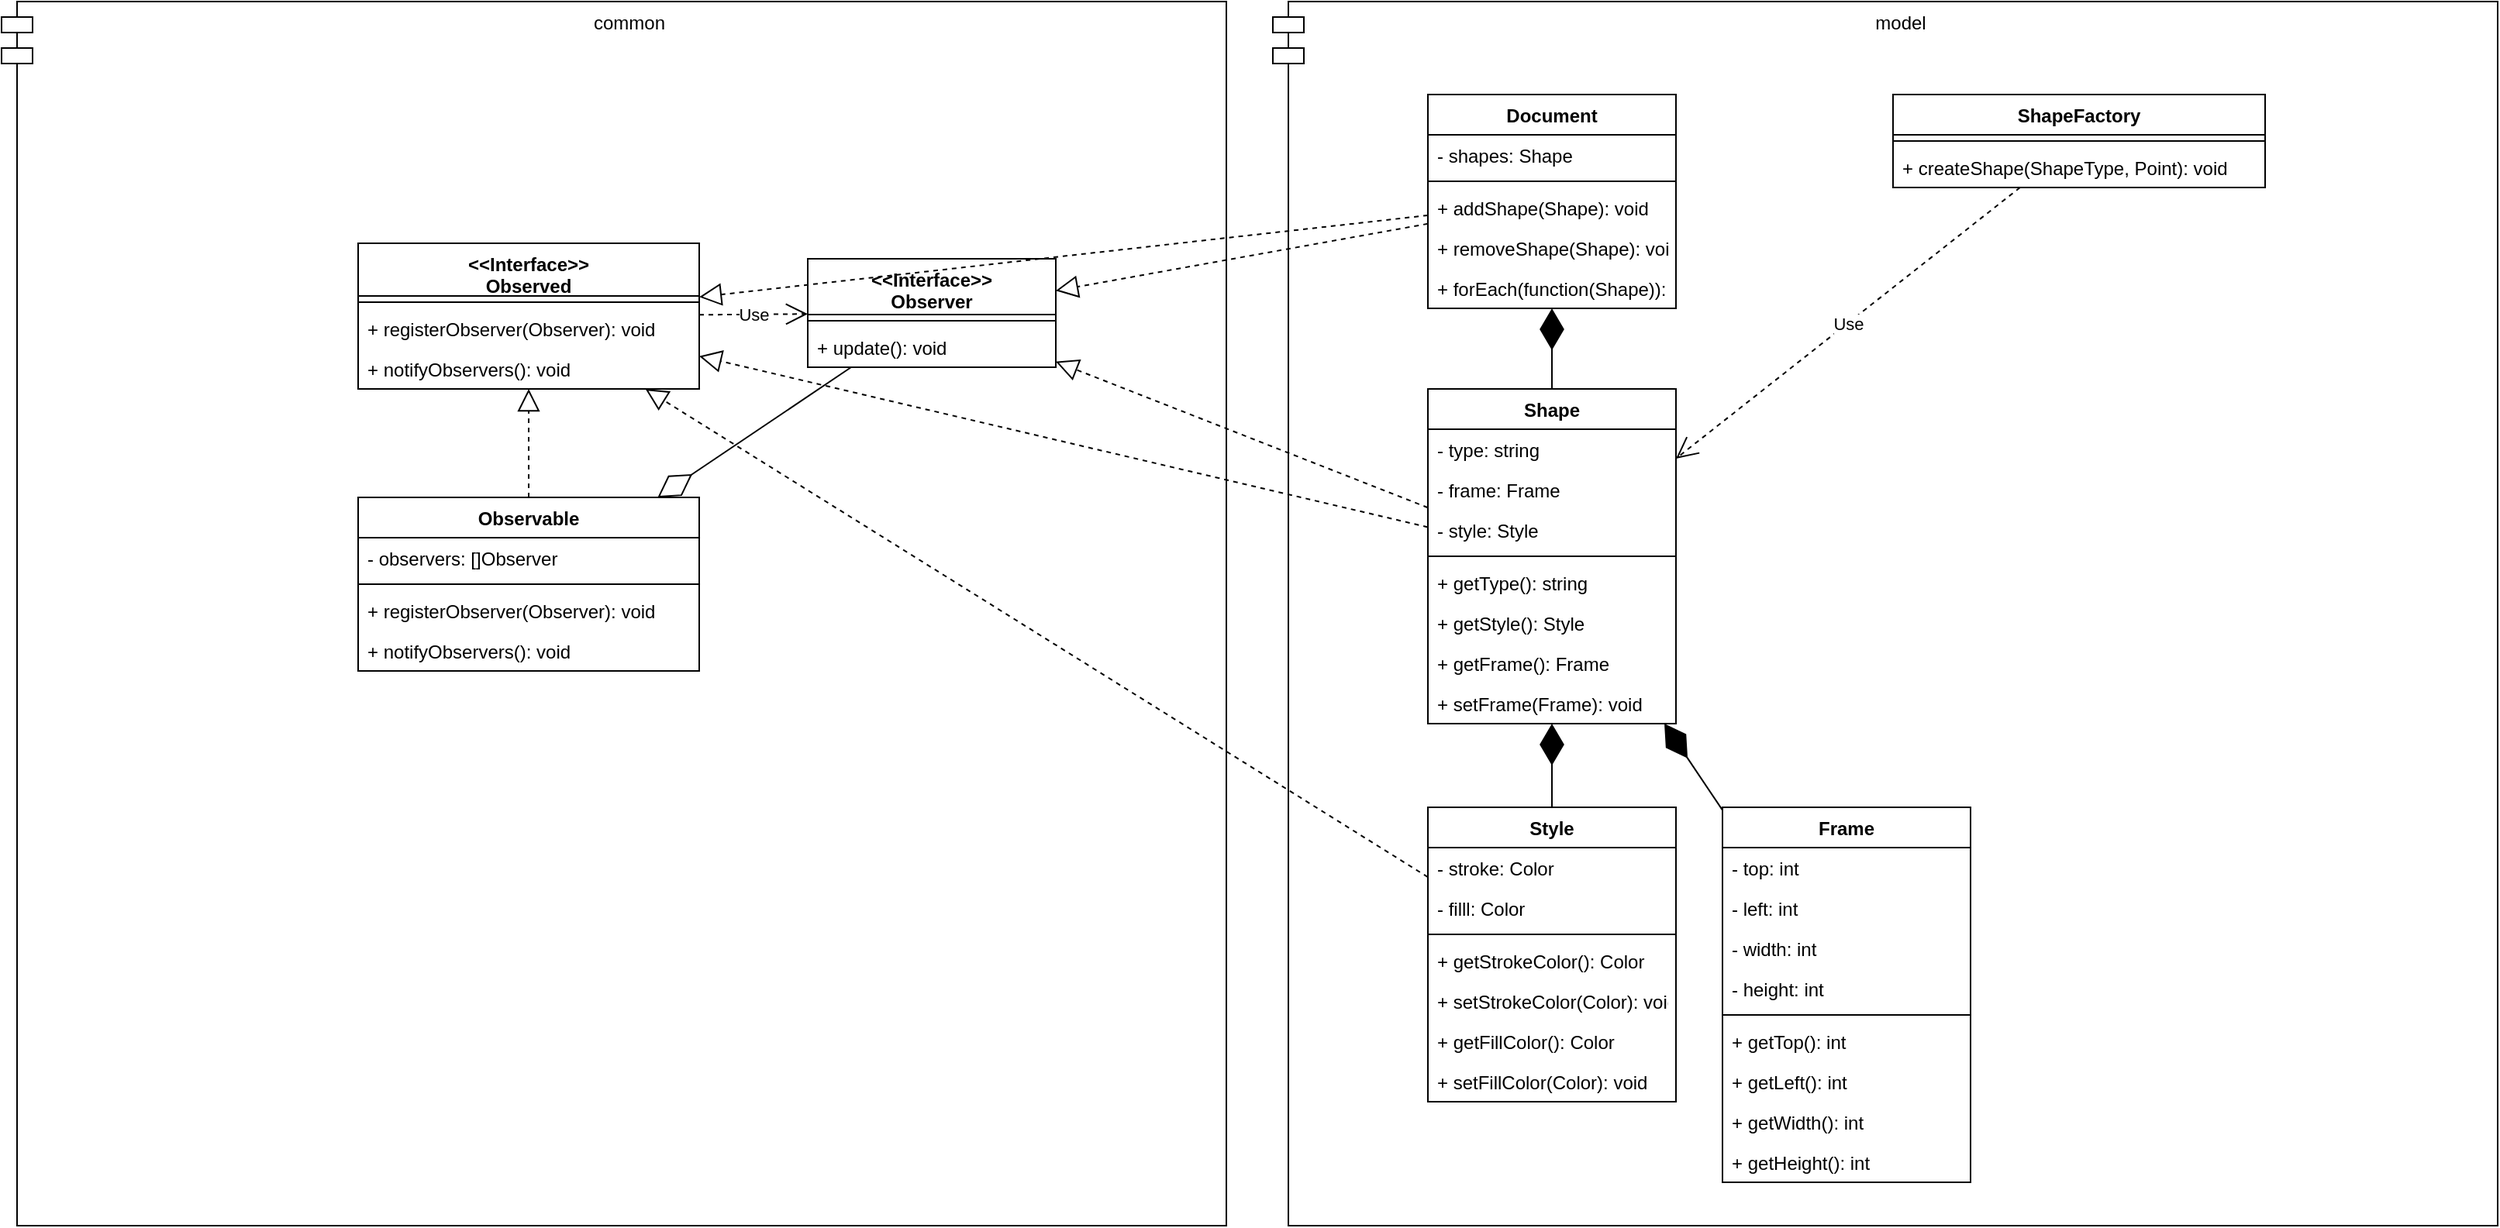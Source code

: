 <mxfile version="16.5.1" type="device"><diagram id="O7-wovjQf9xKfZ2AA1Rp" name="Страница 1"><mxGraphModel dx="3904" dy="1463" grid="1" gridSize="10" guides="1" tooltips="1" connect="1" arrows="1" fold="1" page="1" pageScale="1" pageWidth="827" pageHeight="1169" math="0" shadow="0"><root><mxCell id="0"/><mxCell id="1" parent="0"/><mxCell id="0BSY4n6tcvAwz7LudE-v-39" value="common" style="shape=module;align=left;spacingLeft=20;align=center;verticalAlign=top;" vertex="1" parent="1"><mxGeometry x="-870" y="280" width="790" height="790" as="geometry"/></mxCell><mxCell id="0BSY4n6tcvAwz7LudE-v-22" value="model" style="shape=module;align=left;spacingLeft=20;align=center;verticalAlign=top;" vertex="1" parent="1"><mxGeometry x="-50" y="280" width="790" height="790" as="geometry"/></mxCell><mxCell id="0BSY4n6tcvAwz7LudE-v-1" value="Document" style="swimlane;fontStyle=1;align=center;verticalAlign=top;childLayout=stackLayout;horizontal=1;startSize=26;horizontalStack=0;resizeParent=1;resizeParentMax=0;resizeLast=0;collapsible=1;marginBottom=0;" vertex="1" parent="1"><mxGeometry x="50" y="340" width="160" height="138" as="geometry"><mxRectangle x="50" y="340" width="90" height="26" as="alternateBounds"/></mxGeometry></mxCell><mxCell id="0BSY4n6tcvAwz7LudE-v-2" value="- shapes: Shape" style="text;strokeColor=none;fillColor=none;align=left;verticalAlign=top;spacingLeft=4;spacingRight=4;overflow=hidden;rotatable=0;points=[[0,0.5],[1,0.5]];portConstraint=eastwest;" vertex="1" parent="0BSY4n6tcvAwz7LudE-v-1"><mxGeometry y="26" width="160" height="26" as="geometry"/></mxCell><mxCell id="0BSY4n6tcvAwz7LudE-v-3" value="" style="line;strokeWidth=1;fillColor=none;align=left;verticalAlign=middle;spacingTop=-1;spacingLeft=3;spacingRight=3;rotatable=0;labelPosition=right;points=[];portConstraint=eastwest;" vertex="1" parent="0BSY4n6tcvAwz7LudE-v-1"><mxGeometry y="52" width="160" height="8" as="geometry"/></mxCell><mxCell id="0BSY4n6tcvAwz7LudE-v-21" value="+ addShape(Shape): void" style="text;strokeColor=none;fillColor=none;align=left;verticalAlign=top;spacingLeft=4;spacingRight=4;overflow=hidden;rotatable=0;points=[[0,0.5],[1,0.5]];portConstraint=eastwest;" vertex="1" parent="0BSY4n6tcvAwz7LudE-v-1"><mxGeometry y="60" width="160" height="26" as="geometry"/></mxCell><mxCell id="0BSY4n6tcvAwz7LudE-v-38" value="+ removeShape(Shape): void" style="text;strokeColor=none;fillColor=none;align=left;verticalAlign=top;spacingLeft=4;spacingRight=4;overflow=hidden;rotatable=0;points=[[0,0.5],[1,0.5]];portConstraint=eastwest;" vertex="1" parent="0BSY4n6tcvAwz7LudE-v-1"><mxGeometry y="86" width="160" height="26" as="geometry"/></mxCell><mxCell id="0BSY4n6tcvAwz7LudE-v-4" value="+ forEach(function(Shape)): void" style="text;strokeColor=none;fillColor=none;align=left;verticalAlign=top;spacingLeft=4;spacingRight=4;overflow=hidden;rotatable=0;points=[[0,0.5],[1,0.5]];portConstraint=eastwest;" vertex="1" parent="0BSY4n6tcvAwz7LudE-v-1"><mxGeometry y="112" width="160" height="26" as="geometry"/></mxCell><mxCell id="0BSY4n6tcvAwz7LudE-v-5" value="Shape" style="swimlane;fontStyle=1;align=center;verticalAlign=top;childLayout=stackLayout;horizontal=1;startSize=26;horizontalStack=0;resizeParent=1;resizeParentMax=0;resizeLast=0;collapsible=1;marginBottom=0;" vertex="1" parent="1"><mxGeometry x="50" y="530" width="160" height="216" as="geometry"><mxRectangle x="50" y="530" width="70" height="26" as="alternateBounds"/></mxGeometry></mxCell><mxCell id="0BSY4n6tcvAwz7LudE-v-6" value="- type: string" style="text;strokeColor=none;fillColor=none;align=left;verticalAlign=top;spacingLeft=4;spacingRight=4;overflow=hidden;rotatable=0;points=[[0,0.5],[1,0.5]];portConstraint=eastwest;" vertex="1" parent="0BSY4n6tcvAwz7LudE-v-5"><mxGeometry y="26" width="160" height="26" as="geometry"/></mxCell><mxCell id="0BSY4n6tcvAwz7LudE-v-23" value="- frame: Frame" style="text;strokeColor=none;fillColor=none;align=left;verticalAlign=top;spacingLeft=4;spacingRight=4;overflow=hidden;rotatable=0;points=[[0,0.5],[1,0.5]];portConstraint=eastwest;" vertex="1" parent="0BSY4n6tcvAwz7LudE-v-5"><mxGeometry y="52" width="160" height="26" as="geometry"/></mxCell><mxCell id="0BSY4n6tcvAwz7LudE-v-24" value="- style: Style" style="text;strokeColor=none;fillColor=none;align=left;verticalAlign=top;spacingLeft=4;spacingRight=4;overflow=hidden;rotatable=0;points=[[0,0.5],[1,0.5]];portConstraint=eastwest;" vertex="1" parent="0BSY4n6tcvAwz7LudE-v-5"><mxGeometry y="78" width="160" height="26" as="geometry"/></mxCell><mxCell id="0BSY4n6tcvAwz7LudE-v-7" value="" style="line;strokeWidth=1;fillColor=none;align=left;verticalAlign=middle;spacingTop=-1;spacingLeft=3;spacingRight=3;rotatable=0;labelPosition=right;points=[];portConstraint=eastwest;" vertex="1" parent="0BSY4n6tcvAwz7LudE-v-5"><mxGeometry y="104" width="160" height="8" as="geometry"/></mxCell><mxCell id="0BSY4n6tcvAwz7LudE-v-27" value="+ getType(): string" style="text;strokeColor=none;fillColor=none;align=left;verticalAlign=top;spacingLeft=4;spacingRight=4;overflow=hidden;rotatable=0;points=[[0,0.5],[1,0.5]];portConstraint=eastwest;" vertex="1" parent="0BSY4n6tcvAwz7LudE-v-5"><mxGeometry y="112" width="160" height="26" as="geometry"/></mxCell><mxCell id="0BSY4n6tcvAwz7LudE-v-25" value="+ getStyle(): Style" style="text;strokeColor=none;fillColor=none;align=left;verticalAlign=top;spacingLeft=4;spacingRight=4;overflow=hidden;rotatable=0;points=[[0,0.5],[1,0.5]];portConstraint=eastwest;" vertex="1" parent="0BSY4n6tcvAwz7LudE-v-5"><mxGeometry y="138" width="160" height="26" as="geometry"/></mxCell><mxCell id="0BSY4n6tcvAwz7LudE-v-26" value="+ getFrame(): Frame" style="text;strokeColor=none;fillColor=none;align=left;verticalAlign=top;spacingLeft=4;spacingRight=4;overflow=hidden;rotatable=0;points=[[0,0.5],[1,0.5]];portConstraint=eastwest;" vertex="1" parent="0BSY4n6tcvAwz7LudE-v-5"><mxGeometry y="164" width="160" height="26" as="geometry"/></mxCell><mxCell id="0BSY4n6tcvAwz7LudE-v-8" value="+ setFrame(Frame): void" style="text;strokeColor=none;fillColor=none;align=left;verticalAlign=top;spacingLeft=4;spacingRight=4;overflow=hidden;rotatable=0;points=[[0,0.5],[1,0.5]];portConstraint=eastwest;" vertex="1" parent="0BSY4n6tcvAwz7LudE-v-5"><mxGeometry y="190" width="160" height="26" as="geometry"/></mxCell><mxCell id="0BSY4n6tcvAwz7LudE-v-9" value="Frame" style="swimlane;fontStyle=1;align=center;verticalAlign=top;childLayout=stackLayout;horizontal=1;startSize=26;horizontalStack=0;resizeParent=1;resizeParentMax=0;resizeLast=0;collapsible=1;marginBottom=0;" vertex="1" parent="1"><mxGeometry x="240" y="800" width="160" height="242" as="geometry"><mxRectangle x="50" y="810" width="70" height="26" as="alternateBounds"/></mxGeometry></mxCell><mxCell id="0BSY4n6tcvAwz7LudE-v-35" value="- top: int" style="text;strokeColor=none;fillColor=none;align=left;verticalAlign=top;spacingLeft=4;spacingRight=4;overflow=hidden;rotatable=0;points=[[0,0.5],[1,0.5]];portConstraint=eastwest;" vertex="1" parent="0BSY4n6tcvAwz7LudE-v-9"><mxGeometry y="26" width="160" height="26" as="geometry"/></mxCell><mxCell id="0BSY4n6tcvAwz7LudE-v-37" value="- left: int" style="text;strokeColor=none;fillColor=none;align=left;verticalAlign=top;spacingLeft=4;spacingRight=4;overflow=hidden;rotatable=0;points=[[0,0.5],[1,0.5]];portConstraint=eastwest;" vertex="1" parent="0BSY4n6tcvAwz7LudE-v-9"><mxGeometry y="52" width="160" height="26" as="geometry"/></mxCell><mxCell id="0BSY4n6tcvAwz7LudE-v-36" value="- width: int" style="text;strokeColor=none;fillColor=none;align=left;verticalAlign=top;spacingLeft=4;spacingRight=4;overflow=hidden;rotatable=0;points=[[0,0.5],[1,0.5]];portConstraint=eastwest;" vertex="1" parent="0BSY4n6tcvAwz7LudE-v-9"><mxGeometry y="78" width="160" height="26" as="geometry"/></mxCell><mxCell id="0BSY4n6tcvAwz7LudE-v-10" value="- height: int" style="text;strokeColor=none;fillColor=none;align=left;verticalAlign=top;spacingLeft=4;spacingRight=4;overflow=hidden;rotatable=0;points=[[0,0.5],[1,0.5]];portConstraint=eastwest;" vertex="1" parent="0BSY4n6tcvAwz7LudE-v-9"><mxGeometry y="104" width="160" height="26" as="geometry"/></mxCell><mxCell id="0BSY4n6tcvAwz7LudE-v-11" value="" style="line;strokeWidth=1;fillColor=none;align=left;verticalAlign=middle;spacingTop=-1;spacingLeft=3;spacingRight=3;rotatable=0;labelPosition=right;points=[];portConstraint=eastwest;" vertex="1" parent="0BSY4n6tcvAwz7LudE-v-9"><mxGeometry y="130" width="160" height="8" as="geometry"/></mxCell><mxCell id="0BSY4n6tcvAwz7LudE-v-12" value="+ getTop(): int" style="text;strokeColor=none;fillColor=none;align=left;verticalAlign=top;spacingLeft=4;spacingRight=4;overflow=hidden;rotatable=0;points=[[0,0.5],[1,0.5]];portConstraint=eastwest;" vertex="1" parent="0BSY4n6tcvAwz7LudE-v-9"><mxGeometry y="138" width="160" height="26" as="geometry"/></mxCell><mxCell id="0BSY4n6tcvAwz7LudE-v-32" value="+ getLeft(): int" style="text;strokeColor=none;fillColor=none;align=left;verticalAlign=top;spacingLeft=4;spacingRight=4;overflow=hidden;rotatable=0;points=[[0,0.5],[1,0.5]];portConstraint=eastwest;" vertex="1" parent="0BSY4n6tcvAwz7LudE-v-9"><mxGeometry y="164" width="160" height="26" as="geometry"/></mxCell><mxCell id="0BSY4n6tcvAwz7LudE-v-33" value="+ getWidth(): int" style="text;strokeColor=none;fillColor=none;align=left;verticalAlign=top;spacingLeft=4;spacingRight=4;overflow=hidden;rotatable=0;points=[[0,0.5],[1,0.5]];portConstraint=eastwest;" vertex="1" parent="0BSY4n6tcvAwz7LudE-v-9"><mxGeometry y="190" width="160" height="26" as="geometry"/></mxCell><mxCell id="0BSY4n6tcvAwz7LudE-v-34" value="+ getHeight(): int" style="text;strokeColor=none;fillColor=none;align=left;verticalAlign=top;spacingLeft=4;spacingRight=4;overflow=hidden;rotatable=0;points=[[0,0.5],[1,0.5]];portConstraint=eastwest;" vertex="1" parent="0BSY4n6tcvAwz7LudE-v-9"><mxGeometry y="216" width="160" height="26" as="geometry"/></mxCell><mxCell id="0BSY4n6tcvAwz7LudE-v-13" value="Style" style="swimlane;fontStyle=1;align=center;verticalAlign=top;childLayout=stackLayout;horizontal=1;startSize=26;horizontalStack=0;resizeParent=1;resizeParentMax=0;resizeLast=0;collapsible=1;marginBottom=0;" vertex="1" parent="1"><mxGeometry x="50" y="800" width="160" height="190" as="geometry"><mxRectangle x="220" y="810" width="60" height="26" as="alternateBounds"/></mxGeometry></mxCell><mxCell id="0BSY4n6tcvAwz7LudE-v-14" value="- stroke: Color" style="text;strokeColor=none;fillColor=none;align=left;verticalAlign=top;spacingLeft=4;spacingRight=4;overflow=hidden;rotatable=0;points=[[0,0.5],[1,0.5]];portConstraint=eastwest;" vertex="1" parent="0BSY4n6tcvAwz7LudE-v-13"><mxGeometry y="26" width="160" height="26" as="geometry"/></mxCell><mxCell id="0BSY4n6tcvAwz7LudE-v-31" value="- filll: Color" style="text;strokeColor=none;fillColor=none;align=left;verticalAlign=top;spacingLeft=4;spacingRight=4;overflow=hidden;rotatable=0;points=[[0,0.5],[1,0.5]];portConstraint=eastwest;" vertex="1" parent="0BSY4n6tcvAwz7LudE-v-13"><mxGeometry y="52" width="160" height="26" as="geometry"/></mxCell><mxCell id="0BSY4n6tcvAwz7LudE-v-15" value="" style="line;strokeWidth=1;fillColor=none;align=left;verticalAlign=middle;spacingTop=-1;spacingLeft=3;spacingRight=3;rotatable=0;labelPosition=right;points=[];portConstraint=eastwest;" vertex="1" parent="0BSY4n6tcvAwz7LudE-v-13"><mxGeometry y="78" width="160" height="8" as="geometry"/></mxCell><mxCell id="0BSY4n6tcvAwz7LudE-v-29" value="+ getStrokeColor(): Color" style="text;strokeColor=none;fillColor=none;align=left;verticalAlign=top;spacingLeft=4;spacingRight=4;overflow=hidden;rotatable=0;points=[[0,0.5],[1,0.5]];portConstraint=eastwest;" vertex="1" parent="0BSY4n6tcvAwz7LudE-v-13"><mxGeometry y="86" width="160" height="26" as="geometry"/></mxCell><mxCell id="0BSY4n6tcvAwz7LudE-v-28" value="+ setStrokeColor(Color): void" style="text;strokeColor=none;fillColor=none;align=left;verticalAlign=top;spacingLeft=4;spacingRight=4;overflow=hidden;rotatable=0;points=[[0,0.5],[1,0.5]];portConstraint=eastwest;" vertex="1" parent="0BSY4n6tcvAwz7LudE-v-13"><mxGeometry y="112" width="160" height="26" as="geometry"/></mxCell><mxCell id="0BSY4n6tcvAwz7LudE-v-30" value="+ getFillColor(): Color" style="text;strokeColor=none;fillColor=none;align=left;verticalAlign=top;spacingLeft=4;spacingRight=4;overflow=hidden;rotatable=0;points=[[0,0.5],[1,0.5]];portConstraint=eastwest;" vertex="1" parent="0BSY4n6tcvAwz7LudE-v-13"><mxGeometry y="138" width="160" height="26" as="geometry"/></mxCell><mxCell id="0BSY4n6tcvAwz7LudE-v-16" value="+ setFillColor(Color): void" style="text;strokeColor=none;fillColor=none;align=left;verticalAlign=top;spacingLeft=4;spacingRight=4;overflow=hidden;rotatable=0;points=[[0,0.5],[1,0.5]];portConstraint=eastwest;" vertex="1" parent="0BSY4n6tcvAwz7LudE-v-13"><mxGeometry y="164" width="160" height="26" as="geometry"/></mxCell><mxCell id="0BSY4n6tcvAwz7LudE-v-18" value="" style="endArrow=diamondThin;endFill=1;endSize=24;html=1;rounded=0;" edge="1" parent="1" source="0BSY4n6tcvAwz7LudE-v-13" target="0BSY4n6tcvAwz7LudE-v-5"><mxGeometry width="160" relative="1" as="geometry"><mxPoint x="320" y="770" as="sourcePoint"/><mxPoint x="480" y="770" as="targetPoint"/></mxGeometry></mxCell><mxCell id="0BSY4n6tcvAwz7LudE-v-19" value="" style="endArrow=diamondThin;endFill=1;endSize=24;html=1;rounded=0;" edge="1" parent="1" source="0BSY4n6tcvAwz7LudE-v-9" target="0BSY4n6tcvAwz7LudE-v-5"><mxGeometry width="160" relative="1" as="geometry"><mxPoint x="288.571" y="680" as="sourcePoint"/><mxPoint x="211.429" y="626" as="targetPoint"/></mxGeometry></mxCell><mxCell id="0BSY4n6tcvAwz7LudE-v-20" value="" style="endArrow=diamondThin;endFill=1;endSize=24;html=1;rounded=0;" edge="1" parent="1" source="0BSY4n6tcvAwz7LudE-v-5" target="0BSY4n6tcvAwz7LudE-v-1"><mxGeometry width="160" relative="1" as="geometry"><mxPoint x="150" y="680" as="sourcePoint"/><mxPoint x="150" y="626" as="targetPoint"/></mxGeometry></mxCell><mxCell id="0BSY4n6tcvAwz7LudE-v-40" value="&lt;&lt;Interface&gt;&gt;&#10;Observed" style="swimlane;fontStyle=1;align=center;verticalAlign=top;childLayout=stackLayout;horizontal=1;startSize=34;horizontalStack=0;resizeParent=1;resizeParentMax=0;resizeLast=0;collapsible=1;marginBottom=0;" vertex="1" parent="1"><mxGeometry x="-640" y="436" width="220" height="94" as="geometry"/></mxCell><mxCell id="0BSY4n6tcvAwz7LudE-v-42" value="" style="line;strokeWidth=1;fillColor=none;align=left;verticalAlign=middle;spacingTop=-1;spacingLeft=3;spacingRight=3;rotatable=0;labelPosition=right;points=[];portConstraint=eastwest;" vertex="1" parent="0BSY4n6tcvAwz7LudE-v-40"><mxGeometry y="34" width="220" height="8" as="geometry"/></mxCell><mxCell id="0BSY4n6tcvAwz7LudE-v-43" value="+ registerObserver(Observer): void" style="text;strokeColor=none;fillColor=none;align=left;verticalAlign=top;spacingLeft=4;spacingRight=4;overflow=hidden;rotatable=0;points=[[0,0.5],[1,0.5]];portConstraint=eastwest;" vertex="1" parent="0BSY4n6tcvAwz7LudE-v-40"><mxGeometry y="42" width="220" height="26" as="geometry"/></mxCell><mxCell id="0BSY4n6tcvAwz7LudE-v-52" value="+ notifyObservers(): void" style="text;strokeColor=none;fillColor=none;align=left;verticalAlign=top;spacingLeft=4;spacingRight=4;overflow=hidden;rotatable=0;points=[[0,0.5],[1,0.5]];portConstraint=eastwest;" vertex="1" parent="0BSY4n6tcvAwz7LudE-v-40"><mxGeometry y="68" width="220" height="26" as="geometry"/></mxCell><mxCell id="0BSY4n6tcvAwz7LudE-v-44" value="&lt;&lt;Interface&gt;&gt;&#10;Observer" style="swimlane;fontStyle=1;align=center;verticalAlign=top;childLayout=stackLayout;horizontal=1;startSize=36;horizontalStack=0;resizeParent=1;resizeParentMax=0;resizeLast=0;collapsible=1;marginBottom=0;" vertex="1" parent="1"><mxGeometry x="-350" y="446" width="160" height="70" as="geometry"/></mxCell><mxCell id="0BSY4n6tcvAwz7LudE-v-46" value="" style="line;strokeWidth=1;fillColor=none;align=left;verticalAlign=middle;spacingTop=-1;spacingLeft=3;spacingRight=3;rotatable=0;labelPosition=right;points=[];portConstraint=eastwest;" vertex="1" parent="0BSY4n6tcvAwz7LudE-v-44"><mxGeometry y="36" width="160" height="8" as="geometry"/></mxCell><mxCell id="0BSY4n6tcvAwz7LudE-v-47" value="+ update(): void" style="text;strokeColor=none;fillColor=none;align=left;verticalAlign=top;spacingLeft=4;spacingRight=4;overflow=hidden;rotatable=0;points=[[0,0.5],[1,0.5]];portConstraint=eastwest;" vertex="1" parent="0BSY4n6tcvAwz7LudE-v-44"><mxGeometry y="44" width="160" height="26" as="geometry"/></mxCell><mxCell id="0BSY4n6tcvAwz7LudE-v-48" value="Observable" style="swimlane;fontStyle=1;align=center;verticalAlign=top;childLayout=stackLayout;horizontal=1;startSize=26;horizontalStack=0;resizeParent=1;resizeParentMax=0;resizeLast=0;collapsible=1;marginBottom=0;" vertex="1" parent="1"><mxGeometry x="-640" y="600" width="220" height="112" as="geometry"/></mxCell><mxCell id="0BSY4n6tcvAwz7LudE-v-49" value="- observers: []Observer" style="text;strokeColor=none;fillColor=none;align=left;verticalAlign=top;spacingLeft=4;spacingRight=4;overflow=hidden;rotatable=0;points=[[0,0.5],[1,0.5]];portConstraint=eastwest;" vertex="1" parent="0BSY4n6tcvAwz7LudE-v-48"><mxGeometry y="26" width="220" height="26" as="geometry"/></mxCell><mxCell id="0BSY4n6tcvAwz7LudE-v-50" value="" style="line;strokeWidth=1;fillColor=none;align=left;verticalAlign=middle;spacingTop=-1;spacingLeft=3;spacingRight=3;rotatable=0;labelPosition=right;points=[];portConstraint=eastwest;" vertex="1" parent="0BSY4n6tcvAwz7LudE-v-48"><mxGeometry y="52" width="220" height="8" as="geometry"/></mxCell><mxCell id="0BSY4n6tcvAwz7LudE-v-59" value="+ registerObserver(Observer): void" style="text;strokeColor=none;fillColor=none;align=left;verticalAlign=top;spacingLeft=4;spacingRight=4;overflow=hidden;rotatable=0;points=[[0,0.5],[1,0.5]];portConstraint=eastwest;" vertex="1" parent="0BSY4n6tcvAwz7LudE-v-48"><mxGeometry y="60" width="220" height="26" as="geometry"/></mxCell><mxCell id="0BSY4n6tcvAwz7LudE-v-60" value="+ notifyObservers(): void" style="text;strokeColor=none;fillColor=none;align=left;verticalAlign=top;spacingLeft=4;spacingRight=4;overflow=hidden;rotatable=0;points=[[0,0.5],[1,0.5]];portConstraint=eastwest;" vertex="1" parent="0BSY4n6tcvAwz7LudE-v-48"><mxGeometry y="86" width="220" height="26" as="geometry"/></mxCell><mxCell id="0BSY4n6tcvAwz7LudE-v-56" value="" style="endArrow=block;dashed=1;endFill=0;endSize=12;html=1;rounded=0;" edge="1" parent="1" source="0BSY4n6tcvAwz7LudE-v-48" target="0BSY4n6tcvAwz7LudE-v-40"><mxGeometry width="160" relative="1" as="geometry"><mxPoint x="-440" y="640" as="sourcePoint"/><mxPoint x="-280" y="640" as="targetPoint"/></mxGeometry></mxCell><mxCell id="0BSY4n6tcvAwz7LudE-v-57" value="" style="endArrow=diamondThin;endFill=0;endSize=24;html=1;rounded=0;" edge="1" parent="1" source="0BSY4n6tcvAwz7LudE-v-44" target="0BSY4n6tcvAwz7LudE-v-48"><mxGeometry width="160" relative="1" as="geometry"><mxPoint x="-340" y="494.84" as="sourcePoint"/><mxPoint x="-400" y="497.72" as="targetPoint"/></mxGeometry></mxCell><mxCell id="0BSY4n6tcvAwz7LudE-v-58" value="Use" style="endArrow=open;endSize=12;dashed=1;html=1;rounded=0;" edge="1" parent="1" source="0BSY4n6tcvAwz7LudE-v-40" target="0BSY4n6tcvAwz7LudE-v-44"><mxGeometry width="160" relative="1" as="geometry"><mxPoint x="-440" y="640" as="sourcePoint"/><mxPoint x="-280" y="640" as="targetPoint"/></mxGeometry></mxCell><mxCell id="0BSY4n6tcvAwz7LudE-v-61" value="ShapeFactory" style="swimlane;fontStyle=1;align=center;verticalAlign=top;childLayout=stackLayout;horizontal=1;startSize=26;horizontalStack=0;resizeParent=1;resizeParentMax=0;resizeLast=0;collapsible=1;marginBottom=0;" vertex="1" parent="1"><mxGeometry x="350" y="340" width="240" height="60" as="geometry"><mxRectangle x="50" y="340" width="90" height="26" as="alternateBounds"/></mxGeometry></mxCell><mxCell id="0BSY4n6tcvAwz7LudE-v-63" value="" style="line;strokeWidth=1;fillColor=none;align=left;verticalAlign=middle;spacingTop=-1;spacingLeft=3;spacingRight=3;rotatable=0;labelPosition=right;points=[];portConstraint=eastwest;" vertex="1" parent="0BSY4n6tcvAwz7LudE-v-61"><mxGeometry y="26" width="240" height="8" as="geometry"/></mxCell><mxCell id="0BSY4n6tcvAwz7LudE-v-64" value="+ createShape(ShapeType, Point): void" style="text;strokeColor=none;fillColor=none;align=left;verticalAlign=top;spacingLeft=4;spacingRight=4;overflow=hidden;rotatable=0;points=[[0,0.5],[1,0.5]];portConstraint=eastwest;" vertex="1" parent="0BSY4n6tcvAwz7LudE-v-61"><mxGeometry y="34" width="240" height="26" as="geometry"/></mxCell><mxCell id="0BSY4n6tcvAwz7LudE-v-67" value="Use" style="endArrow=open;endSize=12;dashed=1;html=1;rounded=0;" edge="1" parent="1" source="0BSY4n6tcvAwz7LudE-v-61" target="0BSY4n6tcvAwz7LudE-v-5"><mxGeometry width="160" relative="1" as="geometry"><mxPoint x="160" y="590" as="sourcePoint"/><mxPoint x="320" y="590" as="targetPoint"/></mxGeometry></mxCell><mxCell id="0BSY4n6tcvAwz7LudE-v-68" value="" style="endArrow=block;dashed=1;endFill=0;endSize=12;html=1;rounded=0;" edge="1" parent="1" source="0BSY4n6tcvAwz7LudE-v-5" target="0BSY4n6tcvAwz7LudE-v-44"><mxGeometry width="160" relative="1" as="geometry"><mxPoint x="-200" y="670" as="sourcePoint"/><mxPoint x="-40" y="670" as="targetPoint"/></mxGeometry></mxCell><mxCell id="0BSY4n6tcvAwz7LudE-v-69" value="" style="endArrow=block;dashed=1;endFill=0;endSize=12;html=1;rounded=0;" edge="1" parent="1" source="0BSY4n6tcvAwz7LudE-v-5" target="0BSY4n6tcvAwz7LudE-v-40"><mxGeometry width="160" relative="1" as="geometry"><mxPoint x="60" y="616.6" as="sourcePoint"/><mxPoint x="-180" y="522.4" as="targetPoint"/></mxGeometry></mxCell><mxCell id="0BSY4n6tcvAwz7LudE-v-70" value="" style="endArrow=block;dashed=1;endFill=0;endSize=12;html=1;rounded=0;" edge="1" parent="1" source="0BSY4n6tcvAwz7LudE-v-13" target="0BSY4n6tcvAwz7LudE-v-40"><mxGeometry width="160" relative="1" as="geometry"><mxPoint x="60" y="629.212" as="sourcePoint"/><mxPoint x="-410" y="518.833" as="targetPoint"/></mxGeometry></mxCell><mxCell id="0BSY4n6tcvAwz7LudE-v-71" value="" style="endArrow=block;dashed=1;endFill=0;endSize=12;html=1;rounded=0;" edge="1" parent="1" source="0BSY4n6tcvAwz7LudE-v-1" target="0BSY4n6tcvAwz7LudE-v-40"><mxGeometry width="160" relative="1" as="geometry"><mxPoint x="230" y="874.325" as="sourcePoint"/><mxPoint x="-427.559" y="540" as="targetPoint"/></mxGeometry></mxCell><mxCell id="0BSY4n6tcvAwz7LudE-v-72" value="" style="endArrow=block;dashed=1;endFill=0;endSize=12;html=1;rounded=0;" edge="1" parent="1" source="0BSY4n6tcvAwz7LudE-v-1" target="0BSY4n6tcvAwz7LudE-v-44"><mxGeometry width="160" relative="1" as="geometry"><mxPoint x="60" y="427.97" as="sourcePoint"/><mxPoint x="-410" y="480.667" as="targetPoint"/></mxGeometry></mxCell></root></mxGraphModel></diagram></mxfile>